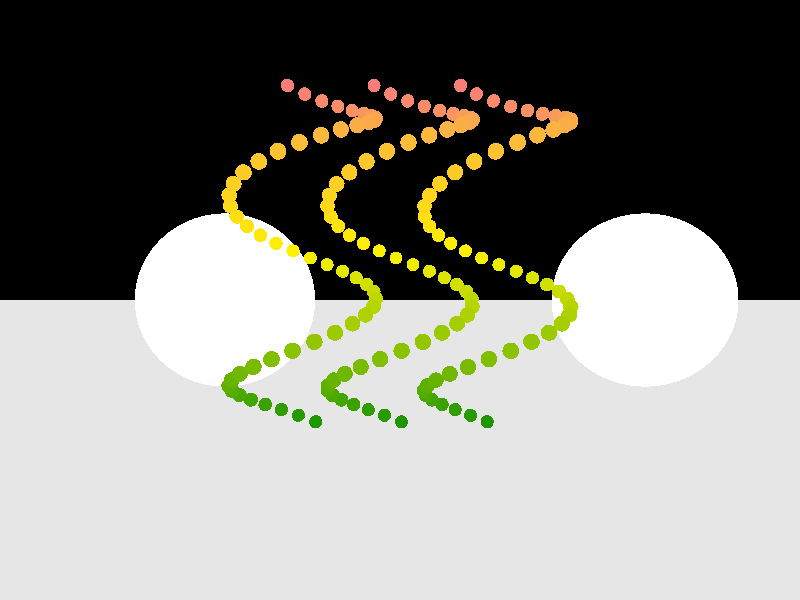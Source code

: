camera {
  location <0, 0, -25>  
  up <0, 1, 0>  
  right <1.333, 0, 0>  
  look_at <0, 0, 0>  
}

light_source {<5, 5, -10> color rgb <4.5, 4.5, 4.5>}

light_source {<-20, 20, -10> color rgb <1.5, 1.5, 1.5>}

plane { <0, 1, 0>, -10
  pigment { color rgb <0.9, 0.9, 0.9> }
  finish {
     ambient 0.3 diffuse 0.5 specular 0 roughness 0 ior 0 reflection 0.6 refraction 0
  }
  translate <0, 0, 0>
  scale <1, 1, 1>
  rotate <0, 0, 0>
}

sphere { <-3.93309, -5.68163, 2.99925>, 0.3
  pigment { color rgb <0.117647, 0.588235, 0> }
  finish {
     ambient 0.2 diffuse 0.4 specular 0 roughness 0 ior 0 reflection 0.6 refraction 0
  }
  translate <0, 0, 0>
  scale <1, 1, 1>
  rotate <0, 0, 0>
}

sphere { <-4.72185, -5.36327, 2.91186>, 0.3
  pigment { color rgb <0.152941, 0.602667, 0> }
  finish {
     ambient 0.2 diffuse 0.4 specular 0 roughness 0 ior 0 reflection 0.6 refraction 0
  }
  translate <0, 0, 0>
  scale <1, 1, 1>
  rotate <0, 0, 0>
}

sphere { <-5.4601, -5.0449, 2.62071>, 0.3
  pigment { color rgb <0.188235, 0.617098, 0> }
  finish {
     ambient 0.2 diffuse 0.4 specular 0 roughness 0 ior 0 reflection 0.6 refraction 0
  }
  translate <0, 0, 0>
  scale <1, 1, 1>
  rotate <0, 0, 0>
}

sphere { <-6.09617, -4.72653, 2.14617>, 0.3
  pigment { color rgb <0.223529, 0.631529, 0> }
  finish {
     ambient 0.2 diffuse 0.4 specular 0 roughness 0 ior 0 reflection 0.6 refraction 0
  }
  translate <0, 0, 0>
  scale <1, 1, 1>
  rotate <0, 0, 0>
}

sphere { <-6.58557, -4.40816, 1.52146>, 0.3
  pigment { color rgb <0.258824, 0.645961, 0> }
  finish {
     ambient 0.2 diffuse 0.4 specular 0 roughness 0 ior 0 reflection 0.6 refraction 0
  }
  translate <0, 0, 0>
  scale <1, 1, 1>
  rotate <0, 0, 0>
}

sphere { <-6.89404, -4.0898, 0.790276>, 0.3
  pigment { color rgb <0.294118, 0.660392, 0> }
  finish {
     ambient 0.2 diffuse 0.4 specular 0 roughness 0 ior 0 reflection 0.6 refraction 0
  }
  translate <0, 0, 0>
  scale <1, 1, 1>
  rotate <0, 0, 0>
}

sphere { <-7, -3.77143, 0.00379612>, 0.3
  pigment { color rgb <0.329412, 0.674824, 0> }
  finish {
     ambient 0.2 diffuse 0.4 specular 0 roughness 0 ior 0 reflection 0.6 refraction 0
  }
  translate <0, 0, 0>
  scale <1, 1, 1>
  rotate <0, 0, 0>
}

sphere { <-6.89603, -3.45306, -0.78295>, 0.3
  pigment { color rgb <0.364706, 0.689255, 0> }
  finish {
     ambient 0.2 diffuse 0.4 specular 0 roughness 0 ior 0 reflection 0.6 refraction 0
  }
  translate <0, 0, 0>
  scale <1, 1, 1>
  rotate <0, 0, 0>
}

sphere { <-6.58941, -3.1347, -1.51491>, 0.3
  pigment { color rgb <0.4, 0.703686, 0> }
  finish {
     ambient 0.2 diffuse 0.4 specular 0 roughness 0 ior 0 reflection 0.6 refraction 0
  }
  translate <0, 0, 0>
  scale <1, 1, 1>
  rotate <0, 0, 0>
}

sphere { <-6.1016, -2.81633, -2.14086>, 0.3
  pigment { color rgb <0.435294, 0.718118, 0> }
  finish {
     ambient 0.2 diffuse 0.4 specular 0 roughness 0 ior 0 reflection 0.6 refraction 0
  }
  translate <0, 0, 0>
  scale <1, 1, 1>
  rotate <0, 0, 0>
}

sphere { <-5.46672, -2.49796, -2.61701>, 0.3
  pigment { color rgb <0.470588, 0.732549, 0> }
  finish {
     ambient 0.2 diffuse 0.4 specular 0 roughness 0 ior 0 reflection 0.6 refraction 0
  }
  translate <0, 0, 0>
  scale <1, 1, 1>
  rotate <0, 0, 0>
}

sphere { <-4.72922, -2.17959, -2.91002>, 0.3
  pigment { color rgb <0.505882, 0.74698, 0> }
  finish {
     ambient 0.2 diffuse 0.4 specular 0 roughness 0 ior 0 reflection 0.6 refraction 0
  }
  translate <0, 0, 0>
  scale <1, 1, 1>
  rotate <0, 0, 0>
}

sphere { <-3.94068, -1.86123, -2.99941>, 0.3
  pigment { color rgb <0.541176, 0.761412, 0> }
  finish {
     ambient 0.2 diffuse 0.4 specular 0 roughness 0 ior 0 reflection 0.6 refraction 0
  }
  translate <0, 0, 0>
  scale <1, 1, 1>
  rotate <0, 0, 0>
}

sphere { <-3.1563, -1.54286, -2.87892>, 0.3
  pigment { color rgb <0.576471, 0.775843, 0> }
  finish {
     ambient 0.2 diffuse 0.4 specular 0 roughness 0 ior 0 reflection 0.6 refraction 0
  }
  translate <0, 0, 0>
  scale <1, 1, 1>
  rotate <0, 0, 0>
}

sphere { <-2.43095, -1.22449, -2.55697>, 0.3
  pigment { color rgb <0.611765, 0.790275, 0> }
  finish {
     ambient 0.2 diffuse 0.4 specular 0 roughness 0 ior 0 reflection 0.6 refraction 0
  }
  translate <0, 0, 0>
  scale <1, 1, 1>
  rotate <0, 0, 0>
}

sphere { <-1.8154, -0.906124, -2.05609>, 0.3
  pigment { color rgb <0.647059, 0.804706, 0> }
  finish {
     ambient 0.2 diffuse 0.4 specular 0 roughness 0 ior 0 reflection 0.6 refraction 0
  }
  translate <0, 0, 0>
  scale <1, 1, 1>
  rotate <0, 0, 0>
}

sphere { <-1.35272, -0.587757, -1.41134>, 0.3
  pigment { color rgb <0.682353, 0.819137, 0> }
  finish {
     ambient 0.2 diffuse 0.4 specular 0 roughness 0 ior 0 reflection 0.6 refraction 0
  }
  translate <0, 0, 0>
  scale <1, 1, 1>
  rotate <0, 0, 0>
}

sphere { <-1.07528, -0.26939, -0.667831>, 0.3
  pigment { color rgb <0.717647, 0.833569, 0> }
  finish {
     ambient 0.2 diffuse 0.4 specular 0 roughness 0 ior 0 reflection 0.6 refraction 0
  }
  translate <0, 0, 0>
  scale <1, 1, 1>
  rotate <0, 0, 0>
}

sphere { <-1.0025, 0.0489779, 0.122411>, 0.3
  pigment { color rgb <0.752941, 0.848, 0> }
  finish {
     ambient 0.2 diffuse 0.4 specular 0 roughness 0 ior 0 reflection 0.6 refraction 0
  }
  translate <0, 0, 0>
  scale <1, 1, 1>
  rotate <0, 0, 0>
}

sphere { <-1.13947, 0.367345, 0.904087>, 0.3
  pigment { color rgb <0.788235, 0.862431, 0> }
  finish {
     ambient 0.2 diffuse 0.4 specular 0 roughness 0 ior 0 reflection 0.6 refraction 0
  }
  translate <0, 0, 0>
  scale <1, 1, 1>
  rotate <0, 0, 0>
}

sphere { <-1.47661, 0.685713, 1.6225>, 0.3
  pigment { color rgb <0.823529, 0.876863, 0> }
  finish {
     ambient 0.2 diffuse 0.4 specular 0 roughness 0 ior 0 reflection 0.6 refraction 0
  }
  translate <0, 0, 0>
  scale <1, 1, 1>
  rotate <0, 0, 0>
}

sphere { <-1.99032, 1.00408, 2.22738>, 0.3
  pigment { color rgb <0.858824, 0.891294, 0> }
  finish {
     ambient 0.2 diffuse 0.4 specular 0 roughness 0 ior 0 reflection 0.6 refraction 0
  }
  translate <0, 0, 0>
  scale <1, 1, 1>
  rotate <0, 0, 0>
}

sphere { <-2.64467, 1.32245, 2.67639>, 0.3
  pigment { color rgb <0.894118, 0.905725, 0> }
  finish {
     ambient 0.2 diffuse 0.4 specular 0 roughness 0 ior 0 reflection 0.6 refraction 0
  }
  translate <0, 0, 0>
  scale <1, 1, 1>
  rotate <0, 0, 0>
}

sphere { <-3.39385, 1.64081, 2.93813>, 0.3
  pigment { color rgb <0.929412, 0.920157, 0> }
  finish {
     ambient 0.2 diffuse 0.4 specular 0 roughness 0 ior 0 reflection 0.6 refraction 0
  }
  translate <0, 0, 0>
  scale <1, 1, 1>
  rotate <0, 0, 0>
}

sphere { <-4.18545, 1.95918, 2.99426>, 0.3
  pigment { color rgb <0.964706, 0.934588, 0> }
  finish {
     ambient 0.2 diffuse 0.4 specular 0 roughness 0 ior 0 reflection 0.6 refraction 0
  }
  translate <0, 0, 0>
  scale <1, 1, 1>
  rotate <0, 0, 0>
}

sphere { <-4.96407, 2.27755, 2.84088>, 0.3
  pigment { color rgb <1, 0.94902, 0> }
  finish {
     ambient 0.2 diffuse 0.4 specular 0 roughness 0 ior 0 reflection 0.6 refraction 0
  }
  translate <0, 0, 0>
  scale <1, 1, 1>
  rotate <0, 0, 0>
}

sphere { <-5.67523, 2.59592, 2.4887>, 0.3
  pigment { color rgb <0.998745, 0.930039, 0.0196078> }
  finish {
     ambient 0.2 diffuse 0.4 specular 0 roughness 0 ior 0 reflection 0.6 refraction 0
  }
  translate <0, 0, 0>
  scale <1, 1, 1>
  rotate <0, 0, 0>
}

sphere { <-6.26916, 2.91428, 1.96237>, 0.3
  pigment { color rgb <0.99749, 0.911059, 0.0392157> }
  finish {
     ambient 0.2 diffuse 0.4 specular 0 roughness 0 ior 0 reflection 0.6 refraction 0
  }
  translate <0, 0, 0>
  scale <1, 1, 1>
  rotate <0, 0, 0>
}

sphere { <-6.70431, 3.23265, 1.29873>, 0.3
  pigment { color rgb <0.996235, 0.892078, 0.0588235> }
  finish {
     ambient 0.2 diffuse 0.4 specular 0 roughness 0 ior 0 reflection 0.6 refraction 0
  }
  translate <0, 0, 0>
  scale <1, 1, 1>
  rotate <0, 0, 0>
}

sphere { <-6.95023, 3.55102, 0.544203>, 0.3
  pigment { color rgb <0.99498, 0.873098, 0.0784314> }
  finish {
     ambient 0.2 diffuse 0.4 specular 0 roughness 0 ior 0 reflection 0.6 refraction 0
  }
  translate <0, 0, 0>
  scale <1, 1, 1>
  rotate <0, 0, 0>
}

sphere { <-6.9897, 3.86939, -0.248401>, 0.3
  pigment { color rgb <0.993725, 0.854118, 0.0980392> }
  finish {
     ambient 0.2 diffuse 0.4 specular 0 roughness 0 ior 0 reflection 0.6 refraction 0
  }
  translate <0, 0, 0>
  scale <1, 1, 1>
  rotate <0, 0, 0>
}

sphere { <-6.81996, 4.18775, -1.02362>, 0.3
  pigment { color rgb <0.992471, 0.835137, 0.117647> }
  finish {
     ambient 0.2 diffuse 0.4 specular 0 roughness 0 ior 0 reflection 0.6 refraction 0
  }
  translate <0, 0, 0>
  scale <1, 1, 1>
  rotate <0, 0, 0>
}

sphere { <-6.4529, 4.50612, -1.72722>, 0.3
  pigment { color rgb <0.991216, 0.816157, 0.137255> }
  finish {
     ambient 0.2 diffuse 0.4 specular 0 roughness 0 ior 0 reflection 0.6 refraction 0
  }
  translate <0, 0, 0>
  scale <1, 1, 1>
  rotate <0, 0, 0>
}

sphere { <-5.9142, 4.82449, -2.30995>, 0.3
  pigment { color rgb <0.989961, 0.797176, 0.156863> }
  finish {
     ambient 0.2 diffuse 0.4 specular 0 roughness 0 ior 0 reflection 0.6 refraction 0
  }
  translate <0, 0, 0>
  scale <1, 1, 1>
  rotate <0, 0, 0>
}

sphere { <-5.24154, 5.14285, -2.73104>, 0.3
  pigment { color rgb <0.988706, 0.778196, 0.176471> }
  finish {
     ambient 0.2 diffuse 0.4 specular 0 roughness 0 ior 0 reflection 0.6 refraction 0
  }
  translate <0, 0, 0>
  scale <1, 1, 1>
  rotate <0, 0, 0>
}

sphere { <-4.48202, 5.46122, -2.96102>, 0.3
  pigment { color rgb <0.987451, 0.759216, 0.196078> }
  finish {
     ambient 0.2 diffuse 0.4 specular 0 roughness 0 ior 0 reflection 0.6 refraction 0
  }
  translate <0, 0, 0>
  scale <1, 1, 1>
  rotate <0, 0, 0>
}

sphere { <-3.68876, 5.77959, -2.98381>, 0.3
  pigment { color rgb <0.986196, 0.740235, 0.215686> }
  finish {
     ambient 0.2 diffuse 0.4 specular 0 roughness 0 ior 0 reflection 0.6 refraction 0
  }
  translate <0, 0, 0>
  scale <1, 1, 1>
  rotate <0, 0, 0>
}

sphere { <-2.91728, 6.09796, -2.7978>, 0.3
  pigment { color rgb <0.984941, 0.721255, 0.235294> }
  finish {
     ambient 0.2 diffuse 0.4 specular 0 roughness 0 ior 0 reflection 0.6 refraction 0
  }
  translate <0, 0, 0>
  scale <1, 1, 1>
  rotate <0, 0, 0>
}

sphere { <-2.22156, 6.41632, -2.41602>, 0.3
  pigment { color rgb <0.983686, 0.702275, 0.254902> }
  finish {
     ambient 0.2 diffuse 0.4 specular 0 roughness 0 ior 0 reflection 0.6 refraction 0
  }
  translate <0, 0, 0>
  scale <1, 1, 1>
  rotate <0, 0, 0>
}

sphere { <-1.65029, 6.73469, -1.86518>, 0.3
  pigment { color rgb <0.982431, 0.683294, 0.27451> }
  finish {
     ambient 0.2 diffuse 0.4 specular 0 roughness 0 ior 0 reflection 0.6 refraction 0
  }
  translate <0, 0, 0>
  scale <1, 1, 1>
  rotate <0, 0, 0>
}

sphere { <-1.24345, 7.05306, -1.18381>, 0.3
  pigment { color rgb <0.981176, 0.664314, 0.294118> }
  finish {
     ambient 0.2 diffuse 0.4 specular 0 roughness 0 ior 0 reflection 0.6 refraction 0
  }
  translate <0, 0, 0>
  scale <1, 1, 1>
  rotate <0, 0, 0>
}

sphere { <-1.02949, 7.37142, -0.419614>, 0.3
  pigment { color rgb <0.979922, 0.645333, 0.313725> }
  finish {
     ambient 0.2 diffuse 0.4 specular 0 roughness 0 ior 0 reflection 0.6 refraction 0
  }
  translate <0, 0, 0>
  scale <1, 1, 1>
  rotate <0, 0, 0>
}

sphere { <-1.0234, 7.68979, 0.373948>, 0.3
  pigment { color rgb <0.978667, 0.626353, 0.333333> }
  finish {
     ambient 0.2 diffuse 0.4 specular 0 roughness 0 ior 0 reflection 0.6 refraction 0
  }
  translate <0, 0, 0>
  scale <1, 1, 1>
  rotate <0, 0, 0>
}

sphere { <-1.22559, 8.00816, 1.14134>, 0.3
  pigment { color rgb <0.977412, 0.607373, 0.352941> }
  finish {
     ambient 0.2 diffuse 0.4 specular 0 roughness 0 ior 0 reflection 0.6 refraction 0
  }
  translate <0, 0, 0>
  scale <1, 1, 1>
  rotate <0, 0, 0>
}

sphere { <-1.62193, 8.32653, 1.82887>, 0.3
  pigment { color rgb <0.976157, 0.588392, 0.372549> }
  finish {
     ambient 0.2 diffuse 0.4 specular 0 roughness 0 ior 0 reflection 0.6 refraction 0
  }
  translate <0, 0, 0>
  scale <1, 1, 1>
  rotate <0, 0, 0>
}

sphere { <-2.18467, 8.64489, 2.38843>, 0.3
  pigment { color rgb <0.974902, 0.569412, 0.392157> }
  finish {
     ambient 0.2 diffuse 0.4 specular 0 roughness 0 ior 0 reflection 0.6 refraction 0
  }
  translate <0, 0, 0>
  scale <1, 1, 1>
  rotate <0, 0, 0>
}

sphere { <-2.87444, 8.96326, 2.78085>, 0.3
  pigment { color rgb <0.973647, 0.550431, 0.411765> }
  finish {
     ambient 0.2 diffuse 0.4 specular 0 roughness 0 ior 0 reflection 0.6 refraction 0
  }
  translate <0, 0, 0>
  scale <1, 1, 1>
  rotate <0, 0, 0>
}

sphere { <-3.64297, 9.28163, 2.97868>, 0.3
  pigment { color rgb <0.972392, 0.531451, 0.431373> }
  finish {
     ambient 0.2 diffuse 0.4 specular 0 roughness 0 ior 0 reflection 0.6 refraction 0
  }
  translate <0, 0, 0>
  scale <1, 1, 1>
  rotate <0, 0, 0>
}

sphere { <-4.43649, 9.6, 2.96808>, 0.3
  pigment { color rgb <0.971137, 0.512471, 0.45098> }
  finish {
     ambient 0.2 diffuse 0.4 specular 0 roughness 0 ior 0 reflection 0.6 refraction 0
  }
  translate <0, 0, 0>
  scale <1, 1, 1>
  rotate <0, 0, 0>
}

sphere { <-5.19946, 9.91836, 2.74978>, 0.3
  pigment { color rgb <0.969882, 0.49349, 0.470588> }
  finish {
     ambient 0.2 diffuse 0.4 specular 0 roughness 0 ior 0 reflection 0.6 refraction 0
  }
  translate <0, 0, 0>
  scale <1, 1, 1>
  rotate <0, 0, 0>
}

sphere { <0.0669095, -5.68163, 2.99925>, 0.3
  pigment { color rgb <0.117647, 0.588235, 0> }
  finish {
     ambient 0.2 diffuse 0.4 specular 0 roughness 0 ior 0 reflection 0.6 refraction 0
  }
  translate <0, 0, 0>
  scale <1, 1, 1>
  rotate <0, 0, 0>
}

sphere { <-0.72185, -5.36327, 2.91186>, 0.3
  pigment { color rgb <0.152941, 0.602667, 0> }
  finish {
     ambient 0.2 diffuse 0.4 specular 0 roughness 0 ior 0 reflection 0.6 refraction 0
  }
  translate <0, 0, 0>
  scale <1, 1, 1>
  rotate <0, 0, 0>
}

sphere { <-1.4601, -5.0449, 2.62071>, 0.3
  pigment { color rgb <0.188235, 0.617098, 0> }
  finish {
     ambient 0.2 diffuse 0.4 specular 0 roughness 0 ior 0 reflection 0.6 refraction 0
  }
  translate <0, 0, 0>
  scale <1, 1, 1>
  rotate <0, 0, 0>
}

sphere { <-2.09617, -4.72653, 2.14617>, 0.3
  pigment { color rgb <0.223529, 0.631529, 0> }
  finish {
     ambient 0.2 diffuse 0.4 specular 0 roughness 0 ior 0 reflection 0.6 refraction 0
  }
  translate <0, 0, 0>
  scale <1, 1, 1>
  rotate <0, 0, 0>
}

sphere { <-2.58557, -4.40816, 1.52146>, 0.3
  pigment { color rgb <0.258824, 0.645961, 0> }
  finish {
     ambient 0.2 diffuse 0.4 specular 0 roughness 0 ior 0 reflection 0.6 refraction 0
  }
  translate <0, 0, 0>
  scale <1, 1, 1>
  rotate <0, 0, 0>
}

sphere { <-2.89404, -4.0898, 0.790276>, 0.3
  pigment { color rgb <0.294118, 0.660392, 0> }
  finish {
     ambient 0.2 diffuse 0.4 specular 0 roughness 0 ior 0 reflection 0.6 refraction 0
  }
  translate <0, 0, 0>
  scale <1, 1, 1>
  rotate <0, 0, 0>
}

sphere { <-3, -3.77143, 0.00379612>, 0.3
  pigment { color rgb <0.329412, 0.674824, 0> }
  finish {
     ambient 0.2 diffuse 0.4 specular 0 roughness 0 ior 0 reflection 0.6 refraction 0
  }
  translate <0, 0, 0>
  scale <1, 1, 1>
  rotate <0, 0, 0>
}

sphere { <-2.89603, -3.45306, -0.78295>, 0.3
  pigment { color rgb <0.364706, 0.689255, 0> }
  finish {
     ambient 0.2 diffuse 0.4 specular 0 roughness 0 ior 0 reflection 0.6 refraction 0
  }
  translate <0, 0, 0>
  scale <1, 1, 1>
  rotate <0, 0, 0>
}

sphere { <-2.58941, -3.1347, -1.51491>, 0.3
  pigment { color rgb <0.4, 0.703686, 0> }
  finish {
     ambient 0.2 diffuse 0.4 specular 0 roughness 0 ior 0 reflection 0.6 refraction 0
  }
  translate <0, 0, 0>
  scale <1, 1, 1>
  rotate <0, 0, 0>
}

sphere { <-2.1016, -2.81633, -2.14086>, 0.3
  pigment { color rgb <0.435294, 0.718118, 0> }
  finish {
     ambient 0.2 diffuse 0.4 specular 0 roughness 0 ior 0 reflection 0.6 refraction 0
  }
  translate <0, 0, 0>
  scale <1, 1, 1>
  rotate <0, 0, 0>
}

sphere { <-1.46672, -2.49796, -2.61701>, 0.3
  pigment { color rgb <0.470588, 0.732549, 0> }
  finish {
     ambient 0.2 diffuse 0.4 specular 0 roughness 0 ior 0 reflection 0.6 refraction 0
  }
  translate <0, 0, 0>
  scale <1, 1, 1>
  rotate <0, 0, 0>
}

sphere { <-0.729216, -2.17959, -2.91002>, 0.3
  pigment { color rgb <0.505882, 0.74698, 0> }
  finish {
     ambient 0.2 diffuse 0.4 specular 0 roughness 0 ior 0 reflection 0.6 refraction 0
  }
  translate <0, 0, 0>
  scale <1, 1, 1>
  rotate <0, 0, 0>
}

sphere { <0.0593197, -1.86123, -2.99941>, 0.3
  pigment { color rgb <0.541176, 0.761412, 0> }
  finish {
     ambient 0.2 diffuse 0.4 specular 0 roughness 0 ior 0 reflection 0.6 refraction 0
  }
  translate <0, 0, 0>
  scale <1, 1, 1>
  rotate <0, 0, 0>
}

sphere { <0.843704, -1.54286, -2.87892>, 0.3
  pigment { color rgb <0.576471, 0.775843, 0> }
  finish {
     ambient 0.2 diffuse 0.4 specular 0 roughness 0 ior 0 reflection 0.6 refraction 0
  }
  translate <0, 0, 0>
  scale <1, 1, 1>
  rotate <0, 0, 0>
}

sphere { <1.56905, -1.22449, -2.55697>, 0.3
  pigment { color rgb <0.611765, 0.790275, 0> }
  finish {
     ambient 0.2 diffuse 0.4 specular 0 roughness 0 ior 0 reflection 0.6 refraction 0
  }
  translate <0, 0, 0>
  scale <1, 1, 1>
  rotate <0, 0, 0>
}

sphere { <2.1846, -0.906124, -2.05609>, 0.3
  pigment { color rgb <0.647059, 0.804706, 0> }
  finish {
     ambient 0.2 diffuse 0.4 specular 0 roughness 0 ior 0 reflection 0.6 refraction 0
  }
  translate <0, 0, 0>
  scale <1, 1, 1>
  rotate <0, 0, 0>
}

sphere { <2.64728, -0.587757, -1.41134>, 0.3
  pigment { color rgb <0.682353, 0.819137, 0> }
  finish {
     ambient 0.2 diffuse 0.4 specular 0 roughness 0 ior 0 reflection 0.6 refraction 0
  }
  translate <0, 0, 0>
  scale <1, 1, 1>
  rotate <0, 0, 0>
}

sphere { <2.92472, -0.26939, -0.667831>, 0.3
  pigment { color rgb <0.717647, 0.833569, 0> }
  finish {
     ambient 0.2 diffuse 0.4 specular 0 roughness 0 ior 0 reflection 0.6 refraction 0
  }
  translate <0, 0, 0>
  scale <1, 1, 1>
  rotate <0, 0, 0>
}

sphere { <2.9975, 0.0489779, 0.122411>, 0.3
  pigment { color rgb <0.752941, 0.848, 0> }
  finish {
     ambient 0.2 diffuse 0.4 specular 0 roughness 0 ior 0 reflection 0.6 refraction 0
  }
  translate <0, 0, 0>
  scale <1, 1, 1>
  rotate <0, 0, 0>
}

sphere { <2.86053, 0.367345, 0.904087>, 0.3
  pigment { color rgb <0.788235, 0.862431, 0> }
  finish {
     ambient 0.2 diffuse 0.4 specular 0 roughness 0 ior 0 reflection 0.6 refraction 0
  }
  translate <0, 0, 0>
  scale <1, 1, 1>
  rotate <0, 0, 0>
}

sphere { <2.52339, 0.685713, 1.6225>, 0.3
  pigment { color rgb <0.823529, 0.876863, 0> }
  finish {
     ambient 0.2 diffuse 0.4 specular 0 roughness 0 ior 0 reflection 0.6 refraction 0
  }
  translate <0, 0, 0>
  scale <1, 1, 1>
  rotate <0, 0, 0>
}

sphere { <2.00968, 1.00408, 2.22738>, 0.3
  pigment { color rgb <0.858824, 0.891294, 0> }
  finish {
     ambient 0.2 diffuse 0.4 specular 0 roughness 0 ior 0 reflection 0.6 refraction 0
  }
  translate <0, 0, 0>
  scale <1, 1, 1>
  rotate <0, 0, 0>
}

sphere { <1.35533, 1.32245, 2.67639>, 0.3
  pigment { color rgb <0.894118, 0.905725, 0> }
  finish {
     ambient 0.2 diffuse 0.4 specular 0 roughness 0 ior 0 reflection 0.6 refraction 0
  }
  translate <0, 0, 0>
  scale <1, 1, 1>
  rotate <0, 0, 0>
}

sphere { <0.606151, 1.64081, 2.93813>, 0.3
  pigment { color rgb <0.929412, 0.920157, 0> }
  finish {
     ambient 0.2 diffuse 0.4 specular 0 roughness 0 ior 0 reflection 0.6 refraction 0
  }
  translate <0, 0, 0>
  scale <1, 1, 1>
  rotate <0, 0, 0>
}

sphere { <-0.185447, 1.95918, 2.99426>, 0.3
  pigment { color rgb <0.964706, 0.934588, 0> }
  finish {
     ambient 0.2 diffuse 0.4 specular 0 roughness 0 ior 0 reflection 0.6 refraction 0
  }
  translate <0, 0, 0>
  scale <1, 1, 1>
  rotate <0, 0, 0>
}

sphere { <-0.964069, 2.27755, 2.84088>, 0.3
  pigment { color rgb <1, 0.94902, 0> }
  finish {
     ambient 0.2 diffuse 0.4 specular 0 roughness 0 ior 0 reflection 0.6 refraction 0
  }
  translate <0, 0, 0>
  scale <1, 1, 1>
  rotate <0, 0, 0>
}

sphere { <-1.67523, 2.59592, 2.4887>, 0.3
  pigment { color rgb <0.998745, 0.930039, 0.0196078> }
  finish {
     ambient 0.2 diffuse 0.4 specular 0 roughness 0 ior 0 reflection 0.6 refraction 0
  }
  translate <0, 0, 0>
  scale <1, 1, 1>
  rotate <0, 0, 0>
}

sphere { <-2.26916, 2.91428, 1.96237>, 0.3
  pigment { color rgb <0.99749, 0.911059, 0.0392157> }
  finish {
     ambient 0.2 diffuse 0.4 specular 0 roughness 0 ior 0 reflection 0.6 refraction 0
  }
  translate <0, 0, 0>
  scale <1, 1, 1>
  rotate <0, 0, 0>
}

sphere { <-2.70431, 3.23265, 1.29873>, 0.3
  pigment { color rgb <0.996235, 0.892078, 0.0588235> }
  finish {
     ambient 0.2 diffuse 0.4 specular 0 roughness 0 ior 0 reflection 0.6 refraction 0
  }
  translate <0, 0, 0>
  scale <1, 1, 1>
  rotate <0, 0, 0>
}

sphere { <-2.95023, 3.55102, 0.544203>, 0.3
  pigment { color rgb <0.99498, 0.873098, 0.0784314> }
  finish {
     ambient 0.2 diffuse 0.4 specular 0 roughness 0 ior 0 reflection 0.6 refraction 0
  }
  translate <0, 0, 0>
  scale <1, 1, 1>
  rotate <0, 0, 0>
}

sphere { <-2.9897, 3.86939, -0.248401>, 0.3
  pigment { color rgb <0.993725, 0.854118, 0.0980392> }
  finish {
     ambient 0.2 diffuse 0.4 specular 0 roughness 0 ior 0 reflection 0.6 refraction 0
  }
  translate <0, 0, 0>
  scale <1, 1, 1>
  rotate <0, 0, 0>
}

sphere { <-2.81996, 4.18775, -1.02362>, 0.3
  pigment { color rgb <0.992471, 0.835137, 0.117647> }
  finish {
     ambient 0.2 diffuse 0.4 specular 0 roughness 0 ior 0 reflection 0.6 refraction 0
  }
  translate <0, 0, 0>
  scale <1, 1, 1>
  rotate <0, 0, 0>
}

sphere { <-2.4529, 4.50612, -1.72722>, 0.3
  pigment { color rgb <0.991216, 0.816157, 0.137255> }
  finish {
     ambient 0.2 diffuse 0.4 specular 0 roughness 0 ior 0 reflection 0.6 refraction 0
  }
  translate <0, 0, 0>
  scale <1, 1, 1>
  rotate <0, 0, 0>
}

sphere { <-1.9142, 4.82449, -2.30995>, 0.3
  pigment { color rgb <0.989961, 0.797176, 0.156863> }
  finish {
     ambient 0.2 diffuse 0.4 specular 0 roughness 0 ior 0 reflection 0.6 refraction 0
  }
  translate <0, 0, 0>
  scale <1, 1, 1>
  rotate <0, 0, 0>
}

sphere { <-1.24154, 5.14285, -2.73104>, 0.3
  pigment { color rgb <0.988706, 0.778196, 0.176471> }
  finish {
     ambient 0.2 diffuse 0.4 specular 0 roughness 0 ior 0 reflection 0.6 refraction 0
  }
  translate <0, 0, 0>
  scale <1, 1, 1>
  rotate <0, 0, 0>
}

sphere { <-0.482015, 5.46122, -2.96102>, 0.3
  pigment { color rgb <0.987451, 0.759216, 0.196078> }
  finish {
     ambient 0.2 diffuse 0.4 specular 0 roughness 0 ior 0 reflection 0.6 refraction 0
  }
  translate <0, 0, 0>
  scale <1, 1, 1>
  rotate <0, 0, 0>
}

sphere { <0.311243, 5.77959, -2.98381>, 0.3
  pigment { color rgb <0.986196, 0.740235, 0.215686> }
  finish {
     ambient 0.2 diffuse 0.4 specular 0 roughness 0 ior 0 reflection 0.6 refraction 0
  }
  translate <0, 0, 0>
  scale <1, 1, 1>
  rotate <0, 0, 0>
}

sphere { <1.08272, 6.09796, -2.7978>, 0.3
  pigment { color rgb <0.984941, 0.721255, 0.235294> }
  finish {
     ambient 0.2 diffuse 0.4 specular 0 roughness 0 ior 0 reflection 0.6 refraction 0
  }
  translate <0, 0, 0>
  scale <1, 1, 1>
  rotate <0, 0, 0>
}

sphere { <1.77844, 6.41632, -2.41602>, 0.3
  pigment { color rgb <0.983686, 0.702275, 0.254902> }
  finish {
     ambient 0.2 diffuse 0.4 specular 0 roughness 0 ior 0 reflection 0.6 refraction 0
  }
  translate <0, 0, 0>
  scale <1, 1, 1>
  rotate <0, 0, 0>
}

sphere { <2.34971, 6.73469, -1.86518>, 0.3
  pigment { color rgb <0.982431, 0.683294, 0.27451> }
  finish {
     ambient 0.2 diffuse 0.4 specular 0 roughness 0 ior 0 reflection 0.6 refraction 0
  }
  translate <0, 0, 0>
  scale <1, 1, 1>
  rotate <0, 0, 0>
}

sphere { <2.75655, 7.05306, -1.18381>, 0.3
  pigment { color rgb <0.981176, 0.664314, 0.294118> }
  finish {
     ambient 0.2 diffuse 0.4 specular 0 roughness 0 ior 0 reflection 0.6 refraction 0
  }
  translate <0, 0, 0>
  scale <1, 1, 1>
  rotate <0, 0, 0>
}

sphere { <2.97051, 7.37142, -0.419614>, 0.3
  pigment { color rgb <0.979922, 0.645333, 0.313725> }
  finish {
     ambient 0.2 diffuse 0.4 specular 0 roughness 0 ior 0 reflection 0.6 refraction 0
  }
  translate <0, 0, 0>
  scale <1, 1, 1>
  rotate <0, 0, 0>
}

sphere { <2.9766, 7.68979, 0.373948>, 0.3
  pigment { color rgb <0.978667, 0.626353, 0.333333> }
  finish {
     ambient 0.2 diffuse 0.4 specular 0 roughness 0 ior 0 reflection 0.6 refraction 0
  }
  translate <0, 0, 0>
  scale <1, 1, 1>
  rotate <0, 0, 0>
}

sphere { <2.77441, 8.00816, 1.14134>, 0.3
  pigment { color rgb <0.977412, 0.607373, 0.352941> }
  finish {
     ambient 0.2 diffuse 0.4 specular 0 roughness 0 ior 0 reflection 0.6 refraction 0
  }
  translate <0, 0, 0>
  scale <1, 1, 1>
  rotate <0, 0, 0>
}

sphere { <2.37807, 8.32653, 1.82887>, 0.3
  pigment { color rgb <0.976157, 0.588392, 0.372549> }
  finish {
     ambient 0.2 diffuse 0.4 specular 0 roughness 0 ior 0 reflection 0.6 refraction 0
  }
  translate <0, 0, 0>
  scale <1, 1, 1>
  rotate <0, 0, 0>
}

sphere { <1.81533, 8.64489, 2.38843>, 0.3
  pigment { color rgb <0.974902, 0.569412, 0.392157> }
  finish {
     ambient 0.2 diffuse 0.4 specular 0 roughness 0 ior 0 reflection 0.6 refraction 0
  }
  translate <0, 0, 0>
  scale <1, 1, 1>
  rotate <0, 0, 0>
}

sphere { <1.12556, 8.96326, 2.78085>, 0.3
  pigment { color rgb <0.973647, 0.550431, 0.411765> }
  finish {
     ambient 0.2 diffuse 0.4 specular 0 roughness 0 ior 0 reflection 0.6 refraction 0
  }
  translate <0, 0, 0>
  scale <1, 1, 1>
  rotate <0, 0, 0>
}

sphere { <0.357028, 9.28163, 2.97868>, 0.3
  pigment { color rgb <0.972392, 0.531451, 0.431373> }
  finish {
     ambient 0.2 diffuse 0.4 specular 0 roughness 0 ior 0 reflection 0.6 refraction 0
  }
  translate <0, 0, 0>
  scale <1, 1, 1>
  rotate <0, 0, 0>
}

sphere { <-0.436487, 9.6, 2.96808>, 0.3
  pigment { color rgb <0.971137, 0.512471, 0.45098> }
  finish {
     ambient 0.2 diffuse 0.4 specular 0 roughness 0 ior 0 reflection 0.6 refraction 0
  }
  translate <0, 0, 0>
  scale <1, 1, 1>
  rotate <0, 0, 0>
}

sphere { <-1.19946, 9.91836, 2.74978>, 0.3
  pigment { color rgb <0.969882, 0.49349, 0.470588> }
  finish {
     ambient 0.2 diffuse 0.4 specular 0 roughness 0 ior 0 reflection 0.6 refraction 0
  }
  translate <0, 0, 0>
  scale <1, 1, 1>
  rotate <0, 0, 0>
}

sphere { <4.06691, -5.68163, 2.99925>, 0.3
  pigment { color rgb <0.117647, 0.588235, 0> }
  finish {
     ambient 0.2 diffuse 0.4 specular 0 roughness 0 ior 0 reflection 0.6 refraction 0
  }
  translate <0, 0, 0>
  scale <1, 1, 1>
  rotate <0, 0, 0>
}

sphere { <3.27815, -5.36327, 2.91186>, 0.3
  pigment { color rgb <0.152941, 0.602667, 0> }
  finish {
     ambient 0.2 diffuse 0.4 specular 0 roughness 0 ior 0 reflection 0.6 refraction 0
  }
  translate <0, 0, 0>
  scale <1, 1, 1>
  rotate <0, 0, 0>
}

sphere { <2.5399, -5.0449, 2.62071>, 0.3
  pigment { color rgb <0.188235, 0.617098, 0> }
  finish {
     ambient 0.2 diffuse 0.4 specular 0 roughness 0 ior 0 reflection 0.6 refraction 0
  }
  translate <0, 0, 0>
  scale <1, 1, 1>
  rotate <0, 0, 0>
}

sphere { <1.90383, -4.72653, 2.14617>, 0.3
  pigment { color rgb <0.223529, 0.631529, 0> }
  finish {
     ambient 0.2 diffuse 0.4 specular 0 roughness 0 ior 0 reflection 0.6 refraction 0
  }
  translate <0, 0, 0>
  scale <1, 1, 1>
  rotate <0, 0, 0>
}

sphere { <1.41443, -4.40816, 1.52146>, 0.3
  pigment { color rgb <0.258824, 0.645961, 0> }
  finish {
     ambient 0.2 diffuse 0.4 specular 0 roughness 0 ior 0 reflection 0.6 refraction 0
  }
  translate <0, 0, 0>
  scale <1, 1, 1>
  rotate <0, 0, 0>
}

sphere { <1.10596, -4.0898, 0.790276>, 0.3
  pigment { color rgb <0.294118, 0.660392, 0> }
  finish {
     ambient 0.2 diffuse 0.4 specular 0 roughness 0 ior 0 reflection 0.6 refraction 0
  }
  translate <0, 0, 0>
  scale <1, 1, 1>
  rotate <0, 0, 0>
}

sphere { <1, -3.77143, 0.00379612>, 0.3
  pigment { color rgb <0.329412, 0.674824, 0> }
  finish {
     ambient 0.2 diffuse 0.4 specular 0 roughness 0 ior 0 reflection 0.6 refraction 0
  }
  translate <0, 0, 0>
  scale <1, 1, 1>
  rotate <0, 0, 0>
}

sphere { <1.10397, -3.45306, -0.78295>, 0.3
  pigment { color rgb <0.364706, 0.689255, 0> }
  finish {
     ambient 0.2 diffuse 0.4 specular 0 roughness 0 ior 0 reflection 0.6 refraction 0
  }
  translate <0, 0, 0>
  scale <1, 1, 1>
  rotate <0, 0, 0>
}

sphere { <1.41059, -3.1347, -1.51491>, 0.3
  pigment { color rgb <0.4, 0.703686, 0> }
  finish {
     ambient 0.2 diffuse 0.4 specular 0 roughness 0 ior 0 reflection 0.6 refraction 0
  }
  translate <0, 0, 0>
  scale <1, 1, 1>
  rotate <0, 0, 0>
}

sphere { <1.8984, -2.81633, -2.14086>, 0.3
  pigment { color rgb <0.435294, 0.718118, 0> }
  finish {
     ambient 0.2 diffuse 0.4 specular 0 roughness 0 ior 0 reflection 0.6 refraction 0
  }
  translate <0, 0, 0>
  scale <1, 1, 1>
  rotate <0, 0, 0>
}

sphere { <2.53328, -2.49796, -2.61701>, 0.3
  pigment { color rgb <0.470588, 0.732549, 0> }
  finish {
     ambient 0.2 diffuse 0.4 specular 0 roughness 0 ior 0 reflection 0.6 refraction 0
  }
  translate <0, 0, 0>
  scale <1, 1, 1>
  rotate <0, 0, 0>
}

sphere { <3.27078, -2.17959, -2.91002>, 0.3
  pigment { color rgb <0.505882, 0.74698, 0> }
  finish {
     ambient 0.2 diffuse 0.4 specular 0 roughness 0 ior 0 reflection 0.6 refraction 0
  }
  translate <0, 0, 0>
  scale <1, 1, 1>
  rotate <0, 0, 0>
}

sphere { <4.05932, -1.86123, -2.99941>, 0.3
  pigment { color rgb <0.541176, 0.761412, 0> }
  finish {
     ambient 0.2 diffuse 0.4 specular 0 roughness 0 ior 0 reflection 0.6 refraction 0
  }
  translate <0, 0, 0>
  scale <1, 1, 1>
  rotate <0, 0, 0>
}

sphere { <4.8437, -1.54286, -2.87892>, 0.3
  pigment { color rgb <0.576471, 0.775843, 0> }
  finish {
     ambient 0.2 diffuse 0.4 specular 0 roughness 0 ior 0 reflection 0.6 refraction 0
  }
  translate <0, 0, 0>
  scale <1, 1, 1>
  rotate <0, 0, 0>
}

sphere { <5.56905, -1.22449, -2.55697>, 0.3
  pigment { color rgb <0.611765, 0.790275, 0> }
  finish {
     ambient 0.2 diffuse 0.4 specular 0 roughness 0 ior 0 reflection 0.6 refraction 0
  }
  translate <0, 0, 0>
  scale <1, 1, 1>
  rotate <0, 0, 0>
}

sphere { <6.1846, -0.906124, -2.05609>, 0.3
  pigment { color rgb <0.647059, 0.804706, 0> }
  finish {
     ambient 0.2 diffuse 0.4 specular 0 roughness 0 ior 0 reflection 0.6 refraction 0
  }
  translate <0, 0, 0>
  scale <1, 1, 1>
  rotate <0, 0, 0>
}

sphere { <6.64728, -0.587757, -1.41134>, 0.3
  pigment { color rgb <0.682353, 0.819137, 0> }
  finish {
     ambient 0.2 diffuse 0.4 specular 0 roughness 0 ior 0 reflection 0.6 refraction 0
  }
  translate <0, 0, 0>
  scale <1, 1, 1>
  rotate <0, 0, 0>
}

sphere { <6.92472, -0.26939, -0.667831>, 0.3
  pigment { color rgb <0.717647, 0.833569, 0> }
  finish {
     ambient 0.2 diffuse 0.4 specular 0 roughness 0 ior 0 reflection 0.6 refraction 0
  }
  translate <0, 0, 0>
  scale <1, 1, 1>
  rotate <0, 0, 0>
}

sphere { <6.9975, 0.0489779, 0.122411>, 0.3
  pigment { color rgb <0.752941, 0.848, 0> }
  finish {
     ambient 0.2 diffuse 0.4 specular 0 roughness 0 ior 0 reflection 0.6 refraction 0
  }
  translate <0, 0, 0>
  scale <1, 1, 1>
  rotate <0, 0, 0>
}

sphere { <6.86053, 0.367345, 0.904087>, 0.3
  pigment { color rgb <0.788235, 0.862431, 0> }
  finish {
     ambient 0.2 diffuse 0.4 specular 0 roughness 0 ior 0 reflection 0.6 refraction 0
  }
  translate <0, 0, 0>
  scale <1, 1, 1>
  rotate <0, 0, 0>
}

sphere { <6.52339, 0.685713, 1.6225>, 0.3
  pigment { color rgb <0.823529, 0.876863, 0> }
  finish {
     ambient 0.2 diffuse 0.4 specular 0 roughness 0 ior 0 reflection 0.6 refraction 0
  }
  translate <0, 0, 0>
  scale <1, 1, 1>
  rotate <0, 0, 0>
}

sphere { <6.00968, 1.00408, 2.22738>, 0.3
  pigment { color rgb <0.858824, 0.891294, 0> }
  finish {
     ambient 0.2 diffuse 0.4 specular 0 roughness 0 ior 0 reflection 0.6 refraction 0
  }
  translate <0, 0, 0>
  scale <1, 1, 1>
  rotate <0, 0, 0>
}

sphere { <5.35533, 1.32245, 2.67639>, 0.3
  pigment { color rgb <0.894118, 0.905725, 0> }
  finish {
     ambient 0.2 diffuse 0.4 specular 0 roughness 0 ior 0 reflection 0.6 refraction 0
  }
  translate <0, 0, 0>
  scale <1, 1, 1>
  rotate <0, 0, 0>
}

sphere { <4.60615, 1.64081, 2.93813>, 0.3
  pigment { color rgb <0.929412, 0.920157, 0> }
  finish {
     ambient 0.2 diffuse 0.4 specular 0 roughness 0 ior 0 reflection 0.6 refraction 0
  }
  translate <0, 0, 0>
  scale <1, 1, 1>
  rotate <0, 0, 0>
}

sphere { <3.81455, 1.95918, 2.99426>, 0.3
  pigment { color rgb <0.964706, 0.934588, 0> }
  finish {
     ambient 0.2 diffuse 0.4 specular 0 roughness 0 ior 0 reflection 0.6 refraction 0
  }
  translate <0, 0, 0>
  scale <1, 1, 1>
  rotate <0, 0, 0>
}

sphere { <3.03593, 2.27755, 2.84088>, 0.3
  pigment { color rgb <1, 0.94902, 0> }
  finish {
     ambient 0.2 diffuse 0.4 specular 0 roughness 0 ior 0 reflection 0.6 refraction 0
  }
  translate <0, 0, 0>
  scale <1, 1, 1>
  rotate <0, 0, 0>
}

sphere { <2.32477, 2.59592, 2.4887>, 0.3
  pigment { color rgb <0.998745, 0.930039, 0.0196078> }
  finish {
     ambient 0.2 diffuse 0.4 specular 0 roughness 0 ior 0 reflection 0.6 refraction 0
  }
  translate <0, 0, 0>
  scale <1, 1, 1>
  rotate <0, 0, 0>
}

sphere { <1.73084, 2.91428, 1.96237>, 0.3
  pigment { color rgb <0.99749, 0.911059, 0.0392157> }
  finish {
     ambient 0.2 diffuse 0.4 specular 0 roughness 0 ior 0 reflection 0.6 refraction 0
  }
  translate <0, 0, 0>
  scale <1, 1, 1>
  rotate <0, 0, 0>
}

sphere { <1.29569, 3.23265, 1.29873>, 0.3
  pigment { color rgb <0.996235, 0.892078, 0.0588235> }
  finish {
     ambient 0.2 diffuse 0.4 specular 0 roughness 0 ior 0 reflection 0.6 refraction 0
  }
  translate <0, 0, 0>
  scale <1, 1, 1>
  rotate <0, 0, 0>
}

sphere { <1.04977, 3.55102, 0.544203>, 0.3
  pigment { color rgb <0.99498, 0.873098, 0.0784314> }
  finish {
     ambient 0.2 diffuse 0.4 specular 0 roughness 0 ior 0 reflection 0.6 refraction 0
  }
  translate <0, 0, 0>
  scale <1, 1, 1>
  rotate <0, 0, 0>
}

sphere { <1.0103, 3.86939, -0.248401>, 0.3
  pigment { color rgb <0.993725, 0.854118, 0.0980392> }
  finish {
     ambient 0.2 diffuse 0.4 specular 0 roughness 0 ior 0 reflection 0.6 refraction 0
  }
  translate <0, 0, 0>
  scale <1, 1, 1>
  rotate <0, 0, 0>
}

sphere { <1.18004, 4.18775, -1.02362>, 0.3
  pigment { color rgb <0.992471, 0.835137, 0.117647> }
  finish {
     ambient 0.2 diffuse 0.4 specular 0 roughness 0 ior 0 reflection 0.6 refraction 0
  }
  translate <0, 0, 0>
  scale <1, 1, 1>
  rotate <0, 0, 0>
}

sphere { <1.5471, 4.50612, -1.72722>, 0.3
  pigment { color rgb <0.991216, 0.816157, 0.137255> }
  finish {
     ambient 0.2 diffuse 0.4 specular 0 roughness 0 ior 0 reflection 0.6 refraction 0
  }
  translate <0, 0, 0>
  scale <1, 1, 1>
  rotate <0, 0, 0>
}

sphere { <2.0858, 4.82449, -2.30995>, 0.3
  pigment { color rgb <0.989961, 0.797176, 0.156863> }
  finish {
     ambient 0.2 diffuse 0.4 specular 0 roughness 0 ior 0 reflection 0.6 refraction 0
  }
  translate <0, 0, 0>
  scale <1, 1, 1>
  rotate <0, 0, 0>
}

sphere { <2.75846, 5.14285, -2.73104>, 0.3
  pigment { color rgb <0.988706, 0.778196, 0.176471> }
  finish {
     ambient 0.2 diffuse 0.4 specular 0 roughness 0 ior 0 reflection 0.6 refraction 0
  }
  translate <0, 0, 0>
  scale <1, 1, 1>
  rotate <0, 0, 0>
}

sphere { <3.51798, 5.46122, -2.96102>, 0.3
  pigment { color rgb <0.987451, 0.759216, 0.196078> }
  finish {
     ambient 0.2 diffuse 0.4 specular 0 roughness 0 ior 0 reflection 0.6 refraction 0
  }
  translate <0, 0, 0>
  scale <1, 1, 1>
  rotate <0, 0, 0>
}

sphere { <4.31124, 5.77959, -2.98381>, 0.3
  pigment { color rgb <0.986196, 0.740235, 0.215686> }
  finish {
     ambient 0.2 diffuse 0.4 specular 0 roughness 0 ior 0 reflection 0.6 refraction 0
  }
  translate <0, 0, 0>
  scale <1, 1, 1>
  rotate <0, 0, 0>
}

sphere { <5.08272, 6.09796, -2.7978>, 0.3
  pigment { color rgb <0.984941, 0.721255, 0.235294> }
  finish {
     ambient 0.2 diffuse 0.4 specular 0 roughness 0 ior 0 reflection 0.6 refraction 0
  }
  translate <0, 0, 0>
  scale <1, 1, 1>
  rotate <0, 0, 0>
}

sphere { <5.77844, 6.41632, -2.41602>, 0.3
  pigment { color rgb <0.983686, 0.702275, 0.254902> }
  finish {
     ambient 0.2 diffuse 0.4 specular 0 roughness 0 ior 0 reflection 0.6 refraction 0
  }
  translate <0, 0, 0>
  scale <1, 1, 1>
  rotate <0, 0, 0>
}

sphere { <6.34971, 6.73469, -1.86518>, 0.3
  pigment { color rgb <0.982431, 0.683294, 0.27451> }
  finish {
     ambient 0.2 diffuse 0.4 specular 0 roughness 0 ior 0 reflection 0.6 refraction 0
  }
  translate <0, 0, 0>
  scale <1, 1, 1>
  rotate <0, 0, 0>
}

sphere { <6.75655, 7.05306, -1.18381>, 0.3
  pigment { color rgb <0.981176, 0.664314, 0.294118> }
  finish {
     ambient 0.2 diffuse 0.4 specular 0 roughness 0 ior 0 reflection 0.6 refraction 0
  }
  translate <0, 0, 0>
  scale <1, 1, 1>
  rotate <0, 0, 0>
}

sphere { <6.97051, 7.37142, -0.419614>, 0.3
  pigment { color rgb <0.979922, 0.645333, 0.313725> }
  finish {
     ambient 0.2 diffuse 0.4 specular 0 roughness 0 ior 0 reflection 0.6 refraction 0
  }
  translate <0, 0, 0>
  scale <1, 1, 1>
  rotate <0, 0, 0>
}

sphere { <6.9766, 7.68979, 0.373948>, 0.3
  pigment { color rgb <0.978667, 0.626353, 0.333333> }
  finish {
     ambient 0.2 diffuse 0.4 specular 0 roughness 0 ior 0 reflection 0.6 refraction 0
  }
  translate <0, 0, 0>
  scale <1, 1, 1>
  rotate <0, 0, 0>
}

sphere { <6.77441, 8.00816, 1.14134>, 0.3
  pigment { color rgb <0.977412, 0.607373, 0.352941> }
  finish {
     ambient 0.2 diffuse 0.4 specular 0 roughness 0 ior 0 reflection 0.6 refraction 0
  }
  translate <0, 0, 0>
  scale <1, 1, 1>
  rotate <0, 0, 0>
}

sphere { <6.37807, 8.32653, 1.82887>, 0.3
  pigment { color rgb <0.976157, 0.588392, 0.372549> }
  finish {
     ambient 0.2 diffuse 0.4 specular 0 roughness 0 ior 0 reflection 0.6 refraction 0
  }
  translate <0, 0, 0>
  scale <1, 1, 1>
  rotate <0, 0, 0>
}

sphere { <5.81533, 8.64489, 2.38843>, 0.3
  pigment { color rgb <0.974902, 0.569412, 0.392157> }
  finish {
     ambient 0.2 diffuse 0.4 specular 0 roughness 0 ior 0 reflection 0.6 refraction 0
  }
  translate <0, 0, 0>
  scale <1, 1, 1>
  rotate <0, 0, 0>
}

sphere { <5.12556, 8.96326, 2.78085>, 0.3
  pigment { color rgb <0.973647, 0.550431, 0.411765> }
  finish {
     ambient 0.2 diffuse 0.4 specular 0 roughness 0 ior 0 reflection 0.6 refraction 0
  }
  translate <0, 0, 0>
  scale <1, 1, 1>
  rotate <0, 0, 0>
}

sphere { <4.35703, 9.28163, 2.97868>, 0.3
  pigment { color rgb <0.972392, 0.531451, 0.431373> }
  finish {
     ambient 0.2 diffuse 0.4 specular 0 roughness 0 ior 0 reflection 0.6 refraction 0
  }
  translate <0, 0, 0>
  scale <1, 1, 1>
  rotate <0, 0, 0>
}

sphere { <3.56351, 9.6, 2.96808>, 0.3
  pigment { color rgb <0.971137, 0.512471, 0.45098> }
  finish {
     ambient 0.2 diffuse 0.4 specular 0 roughness 0 ior 0 reflection 0.6 refraction 0
  }
  translate <0, 0, 0>
  scale <1, 1, 1>
  rotate <0, 0, 0>
}

sphere { <2.80054, 9.91836, 2.74978>, 0.3
  pigment { color rgb <0.969882, 0.49349, 0.470588> }
  finish {
     ambient 0.2 diffuse 0.4 specular 0 roughness 0 ior 0 reflection 0.6 refraction 0
  }
  translate <0, 0, 0>
  scale <1, 1, 1>
  rotate <0, 0, 0>
}

sphere { <0, 0, 10>, 5
  pigment { color rgb <1, 1, 1> }
  finish {
     ambient 0.2 diffuse 0.4 specular 0 roughness 0 ior 0 reflection 0.8 refraction 0
  }
  translate <14, 0, 0>
  scale <1, 1, 1>
  rotate <0, 0, 0>
}

sphere { <0, 0, 10>, 5
  pigment { color rgb <1, 1, 1> }
  finish {
     ambient 0.2 diffuse 0.4 specular 0 roughness 0 ior 0 reflection 0.8 refraction 0
  }
  translate <-10, 0, 0>
  scale <1, 1, 1>
  rotate <0, 0, 0>
}
